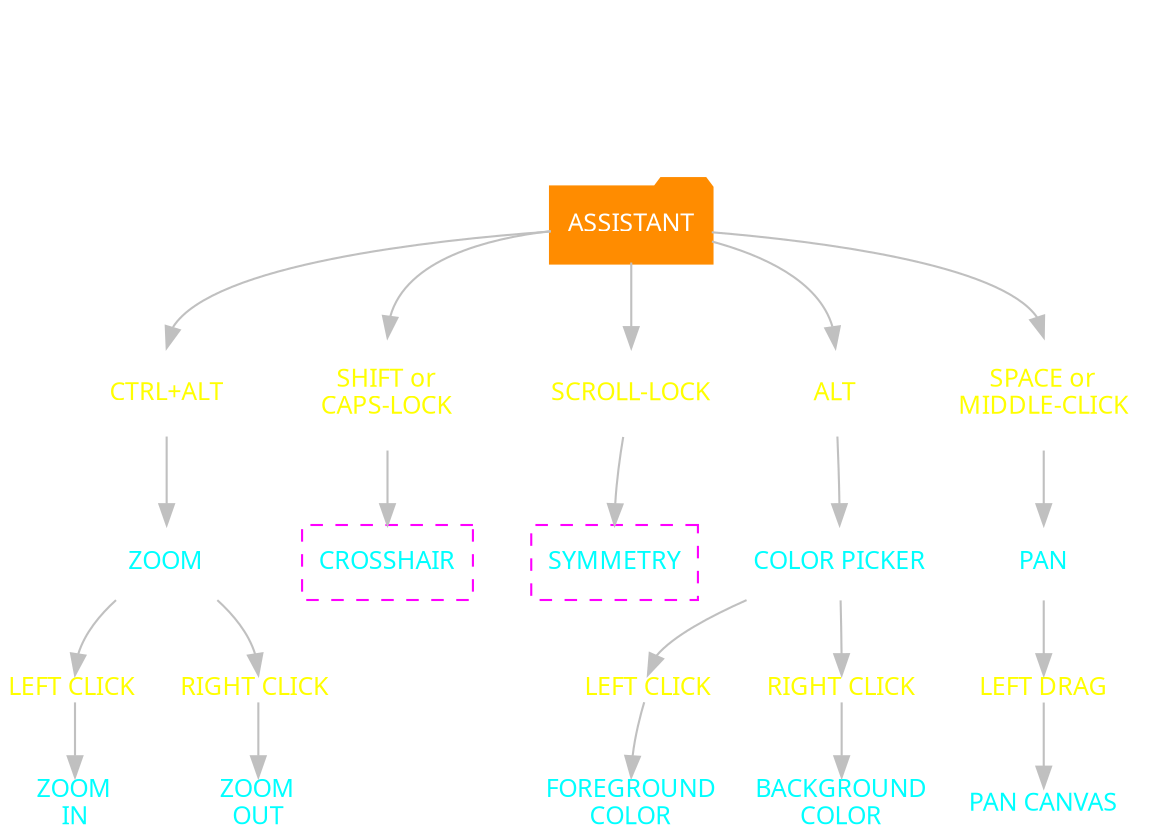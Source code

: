 strict digraph G {
    label=" \n DRAW UI ASSISTANT STATES \n " labelloc=t labeljust=c
    fontcolor=white fontsize=24.0 fontname="Fira Code Retina"
    splines=true
    bgcolor=transparent


	edge [
		color=gray arrowhead=none arrowtail=none
        headport=n

	];
  	node [
  		color=white shape=rect
  		fontname="Fira Code Retina", fontsize=12.0, fontcolor=cyan
  	]; 

    { node [shape=folder color=darkorange penwidth=2 fontcolor=white style=filled]; ASSISTANT }

    { edge [arrowhead=normal]; node [shape=rect];
        ASSISTANT -> { node [shape=rect fontcolor=yellow margin=0.2 style=rounded]; "CTRL+ALT" } -> ZOOM
        ASSISTANT -> { node [shape=box3d fontcolor=yellow margin=0.2]; "SHIFT or\nCAPS-LOCK" } -> { node [shape=rect color=magenta style=dashed]; CROSSHAIR }
        ASSISTANT -> { node [shape=box3d fontcolor=yellow margin=0.2]; "SCROLL-LOCK" } -> { node [shape=rect color=magenta style=dashed]; SYMMETRY }
        ASSISTANT -> { node [shape=rect fontcolor=yellow margin=0.2 style=rounded]; ALT } -> "COLOR PICKER"
        ASSISTANT -> { node [shape=rect fontcolor=yellow margin=0.2 style=rounded]; "SPACE or\nMIDDLE-CLICK" } -> PAN
        { node [shape=plain]; 
            "COLOR PICKER" -> { node [fontcolor=yellow]; "LEFT CLICK" } -> "FOREGROUND\nCOLOR"
            "COLOR PICKER" -> { node [fontcolor=yellow]; "RIGHT CLICK" } -> "BACKGROUND\nCOLOR"
            ZOOM -> { node [fontcolor=yellow]; "LEFT CLICK " } -> "ZOOM\nIN"
            ZOOM -> { node [fontcolor=yellow]; "RIGHT CLICK " } -> "ZOOM\nOUT"
            PAN -> { node [fontcolor=yellow]; "LEFT DRAG" } -> "PAN CANVAS"
          }
    }
}

